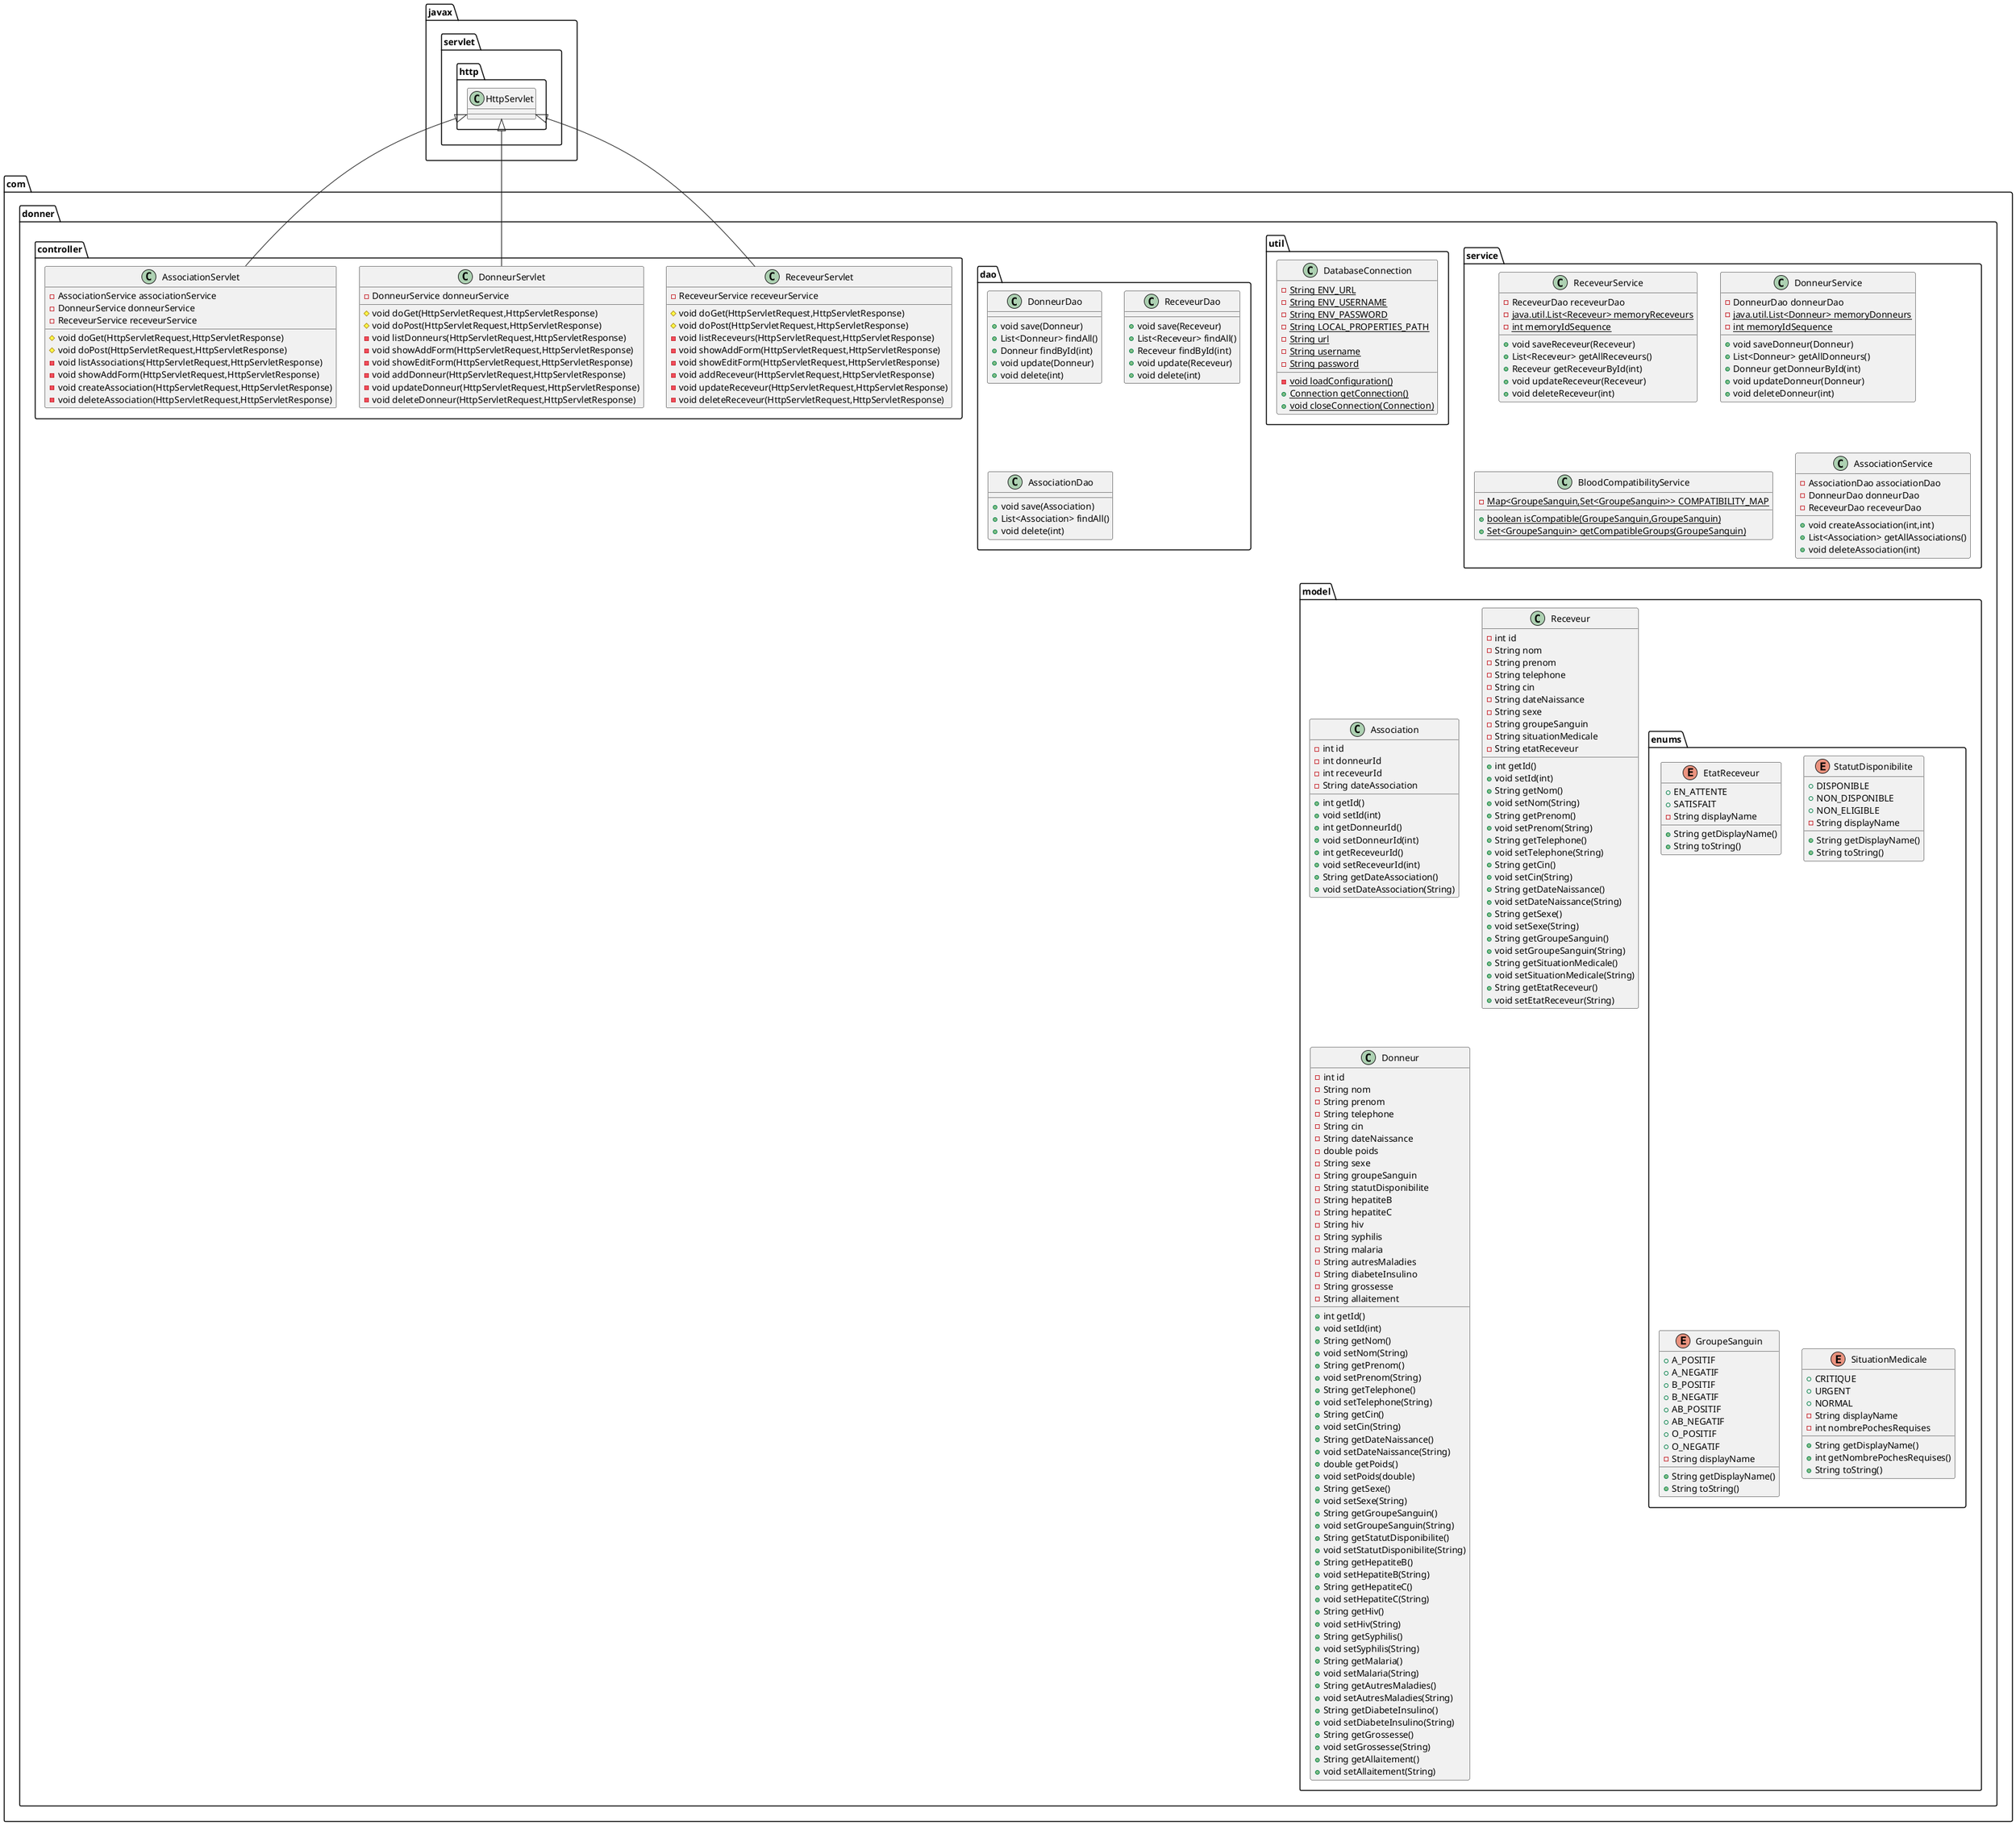 @startuml
class com.donner.service.ReceveurService {
- ReceveurDao receveurDao
- {static} java.util.List<Receveur> memoryReceveurs
- {static} int memoryIdSequence
+ void saveReceveur(Receveur)
+ List<Receveur> getAllReceveurs()
+ Receveur getReceveurById(int)
+ void updateReceveur(Receveur)
+ void deleteReceveur(int)
}


class com.donner.util.DatabaseConnection {
- {static} String ENV_URL
- {static} String ENV_USERNAME
- {static} String ENV_PASSWORD
- {static} String LOCAL_PROPERTIES_PATH
- {static} String url
- {static} String username
- {static} String password
- {static} void loadConfiguration()
+ {static} Connection getConnection()
+ {static} void closeConnection(Connection)
}


class com.donner.dao.DonneurDao {
+ void save(Donneur)
+ List<Donneur> findAll()
+ Donneur findById(int)
+ void update(Donneur)
+ void delete(int)
}

class com.donner.service.DonneurService {
- DonneurDao donneurDao
- {static} java.util.List<Donneur> memoryDonneurs
- {static} int memoryIdSequence
+ void saveDonneur(Donneur)
+ List<Donneur> getAllDonneurs()
+ Donneur getDonneurById(int)
+ void updateDonneur(Donneur)
+ void deleteDonneur(int)
}


class com.donner.controller.ReceveurServlet {
- ReceveurService receveurService
# void doGet(HttpServletRequest,HttpServletResponse)
# void doPost(HttpServletRequest,HttpServletResponse)
- void listReceveurs(HttpServletRequest,HttpServletResponse)
- void showAddForm(HttpServletRequest,HttpServletResponse)
- void showEditForm(HttpServletRequest,HttpServletResponse)
- void addReceveur(HttpServletRequest,HttpServletResponse)
- void updateReceveur(HttpServletRequest,HttpServletResponse)
- void deleteReceveur(HttpServletRequest,HttpServletResponse)
}


class com.donner.controller.DonneurServlet {
- DonneurService donneurService
# void doGet(HttpServletRequest,HttpServletResponse)
# void doPost(HttpServletRequest,HttpServletResponse)
- void listDonneurs(HttpServletRequest,HttpServletResponse)
- void showAddForm(HttpServletRequest,HttpServletResponse)
- void showEditForm(HttpServletRequest,HttpServletResponse)
- void addDonneur(HttpServletRequest,HttpServletResponse)
- void updateDonneur(HttpServletRequest,HttpServletResponse)
- void deleteDonneur(HttpServletRequest,HttpServletResponse)
}


class com.donner.model.Association {
- int id
- int donneurId
- int receveurId
- String dateAssociation
+ int getId()
+ void setId(int)
+ int getDonneurId()
+ void setDonneurId(int)
+ int getReceveurId()
+ void setReceveurId(int)
+ String getDateAssociation()
+ void setDateAssociation(String)
}


enum com.donner.model.enums.EtatReceveur {
+  EN_ATTENTE
+  SATISFAIT
- String displayName
+ String getDisplayName()
+ String toString()
}


class com.donner.service.BloodCompatibilityService {
- {static} Map<GroupeSanguin,Set<GroupeSanguin>> COMPATIBILITY_MAP
+ {static} boolean isCompatible(GroupeSanguin,GroupeSanguin)
+ {static} Set<GroupeSanguin> getCompatibleGroups(GroupeSanguin)
}


class com.donner.dao.ReceveurDao {
+ void save(Receveur)
+ List<Receveur> findAll()
+ Receveur findById(int)
+ void update(Receveur)
+ void delete(int)
}

enum com.donner.model.enums.StatutDisponibilite {
+  DISPONIBLE
+  NON_DISPONIBLE
+  NON_ELIGIBLE
- String displayName
+ String getDisplayName()
+ String toString()
}


class com.donner.service.AssociationService {
- AssociationDao associationDao
- DonneurDao donneurDao
- ReceveurDao receveurDao
+ void createAssociation(int,int)
+ List<Association> getAllAssociations()
+ void deleteAssociation(int)
}


enum com.donner.model.enums.GroupeSanguin {
+  A_POSITIF
+  A_NEGATIF
+  B_POSITIF
+  B_NEGATIF
+  AB_POSITIF
+  AB_NEGATIF
+  O_POSITIF
+  O_NEGATIF
- String displayName
+ String getDisplayName()
+ String toString()
}


class com.donner.model.Receveur {
- int id
- String nom
- String prenom
- String telephone
- String cin
- String dateNaissance
- String sexe
- String groupeSanguin
- String situationMedicale
- String etatReceveur
+ int getId()
+ void setId(int)
+ String getNom()
+ void setNom(String)
+ String getPrenom()
+ void setPrenom(String)
+ String getTelephone()
+ void setTelephone(String)
+ String getCin()
+ void setCin(String)
+ String getDateNaissance()
+ void setDateNaissance(String)
+ String getSexe()
+ void setSexe(String)
+ String getGroupeSanguin()
+ void setGroupeSanguin(String)
+ String getSituationMedicale()
+ void setSituationMedicale(String)
+ String getEtatReceveur()
+ void setEtatReceveur(String)
}


class com.donner.model.Donneur {
- int id
- String nom
- String prenom
- String telephone
- String cin
- String dateNaissance
- double poids
- String sexe
- String groupeSanguin
- String statutDisponibilite
- String hepatiteB
- String hepatiteC
- String hiv
- String syphilis
- String malaria
- String autresMaladies
- String diabeteInsulino
- String grossesse
- String allaitement
+ int getId()
+ void setId(int)
+ String getNom()
+ void setNom(String)
+ String getPrenom()
+ void setPrenom(String)
+ String getTelephone()
+ void setTelephone(String)
+ String getCin()
+ void setCin(String)
+ String getDateNaissance()
+ void setDateNaissance(String)
+ double getPoids()
+ void setPoids(double)
+ String getSexe()
+ void setSexe(String)
+ String getGroupeSanguin()
+ void setGroupeSanguin(String)
+ String getStatutDisponibilite()
+ void setStatutDisponibilite(String)
+ String getHepatiteB()
+ void setHepatiteB(String)
+ String getHepatiteC()
+ void setHepatiteC(String)
+ String getHiv()
+ void setHiv(String)
+ String getSyphilis()
+ void setSyphilis(String)
+ String getMalaria()
+ void setMalaria(String)
+ String getAutresMaladies()
+ void setAutresMaladies(String)
+ String getDiabeteInsulino()
+ void setDiabeteInsulino(String)
+ String getGrossesse()
+ void setGrossesse(String)
+ String getAllaitement()
+ void setAllaitement(String)
}


class com.donner.dao.AssociationDao {
+ void save(Association)
+ List<Association> findAll()
+ void delete(int)
}

class com.donner.controller.AssociationServlet {
- AssociationService associationService
- DonneurService donneurService
- ReceveurService receveurService
# void doGet(HttpServletRequest,HttpServletResponse)
# void doPost(HttpServletRequest,HttpServletResponse)
- void listAssociations(HttpServletRequest,HttpServletResponse)
- void showAddForm(HttpServletRequest,HttpServletResponse)
- void createAssociation(HttpServletRequest,HttpServletResponse)
- void deleteAssociation(HttpServletRequest,HttpServletResponse)
}


enum com.donner.model.enums.SituationMedicale {
+  CRITIQUE
+  URGENT
+  NORMAL
- String displayName
- int nombrePochesRequises
+ String getDisplayName()
+ int getNombrePochesRequises()
+ String toString()
}




javax.servlet.http.HttpServlet <|-- com.donner.controller.ReceveurServlet
javax.servlet.http.HttpServlet <|-- com.donner.controller.DonneurServlet
javax.servlet.http.HttpServlet <|-- com.donner.controller.AssociationServlet
@enduml
